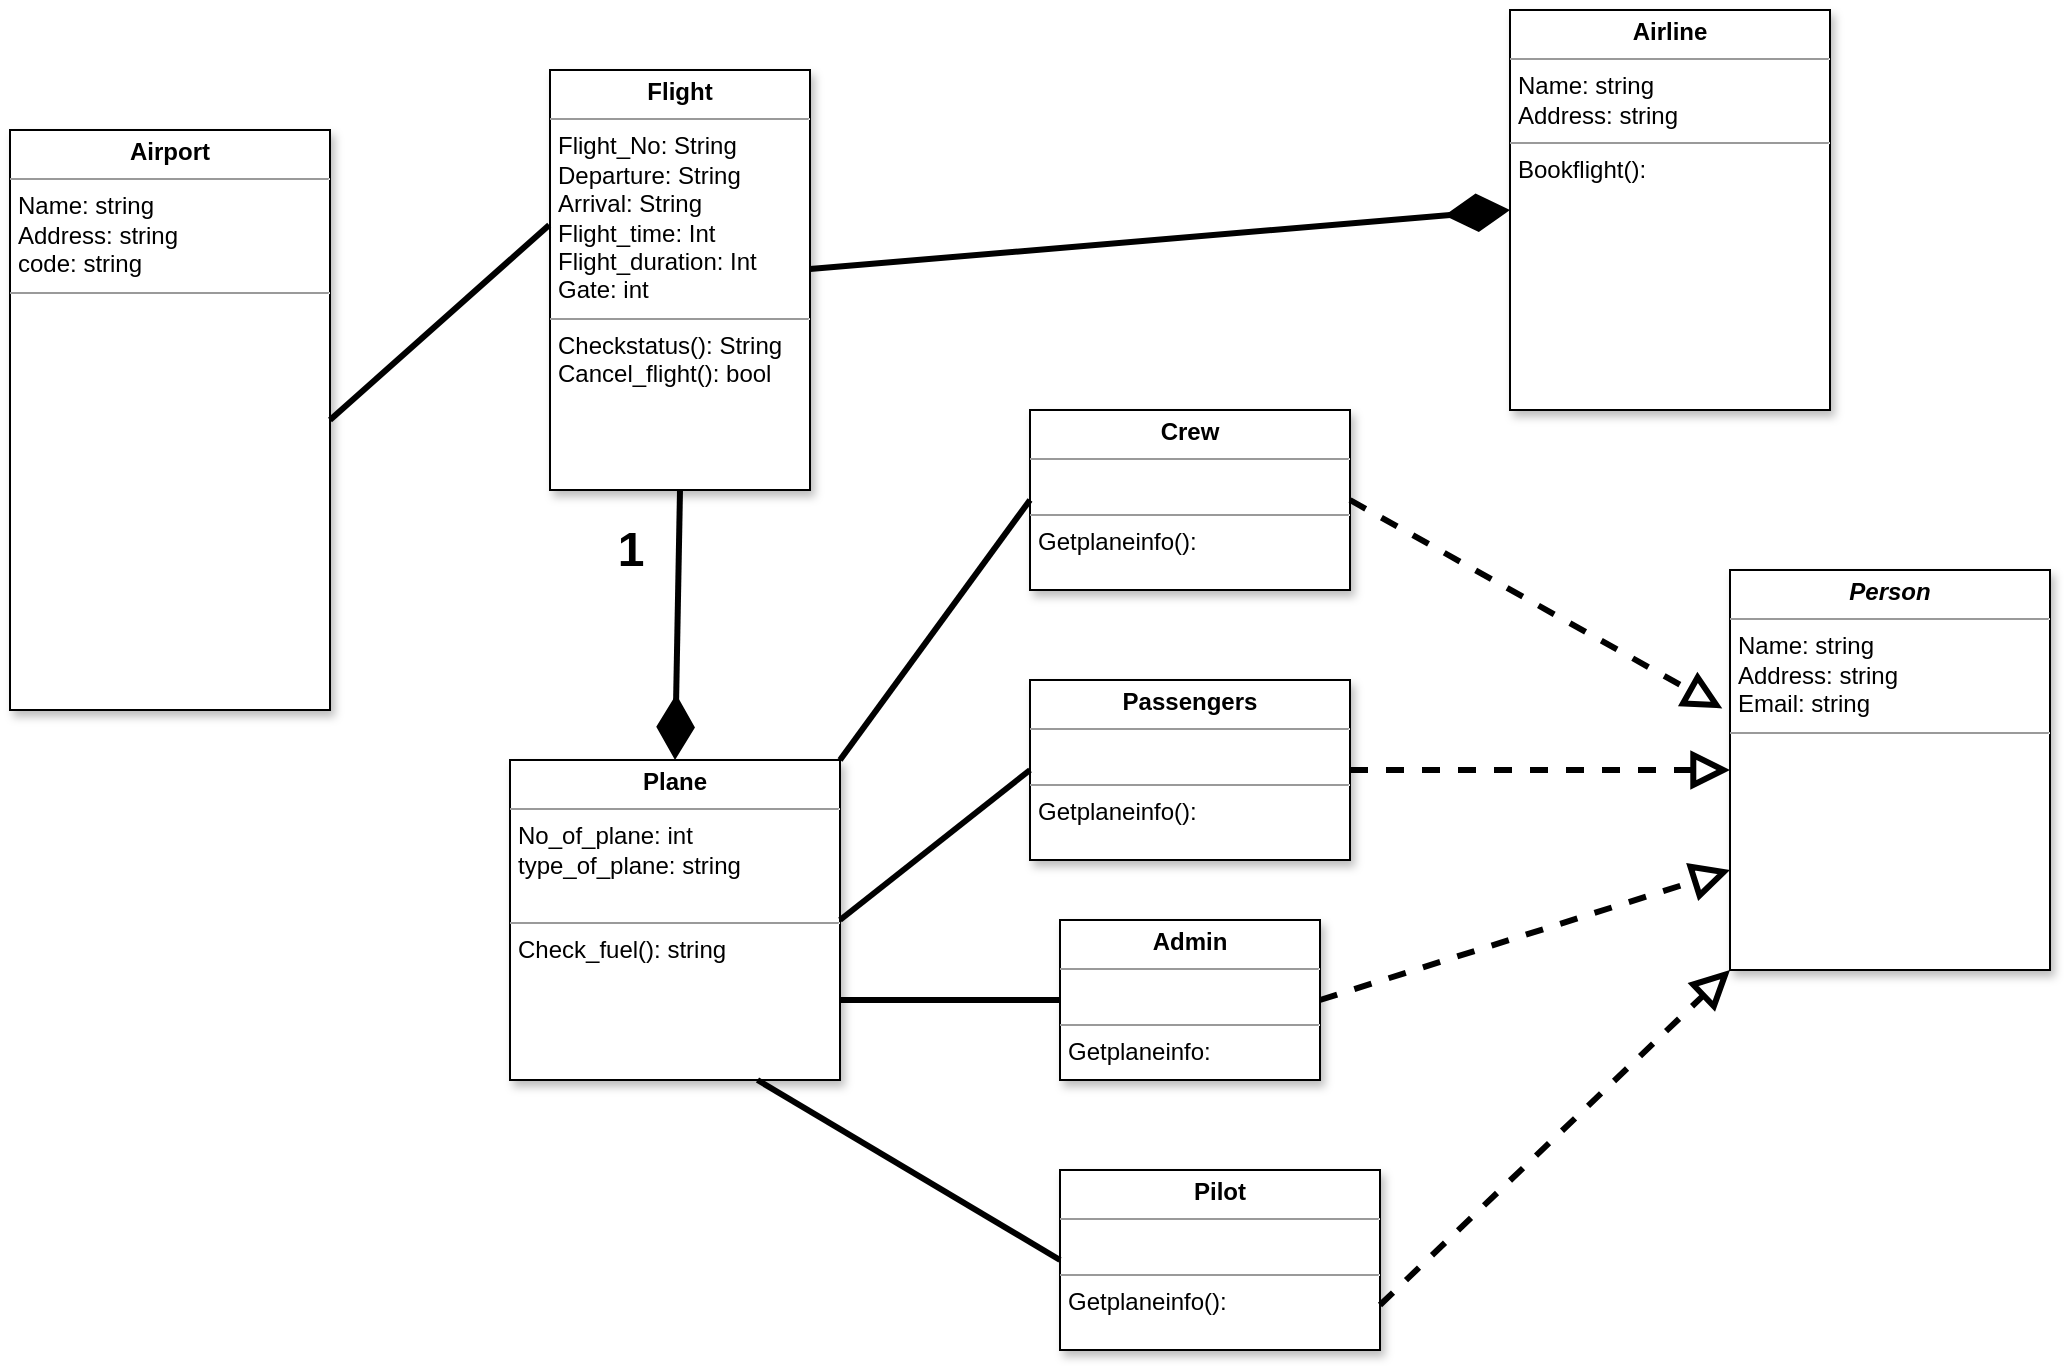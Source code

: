 <mxfile version="20.2.8" type="device"><diagram id="Dm3Nvne-rdQ8skXRcaJL" name="Page-1"><mxGraphModel dx="1870" dy="708" grid="1" gridSize="10" guides="1" tooltips="1" connect="1" arrows="1" fold="1" page="1" pageScale="1" pageWidth="827" pageHeight="1169" math="0" shadow="0"><root><mxCell id="0"/><mxCell id="1" parent="0"/><mxCell id="_Rtg-3gWeQIS0KsycKrD-5" value="&lt;p style=&quot;margin:0px;margin-top:4px;text-align:center;&quot;&gt;&lt;b&gt;Flight&lt;/b&gt;&lt;/p&gt;&lt;hr size=&quot;1&quot;&gt;&lt;p style=&quot;margin:0px;margin-left:4px;&quot;&gt;Flight_No: String&amp;nbsp;&lt;/p&gt;&lt;p style=&quot;margin:0px;margin-left:4px;&quot;&gt;Departure: String&lt;/p&gt;&lt;p style=&quot;margin:0px;margin-left:4px;&quot;&gt;Arrival: String&lt;/p&gt;&lt;p style=&quot;margin:0px;margin-left:4px;&quot;&gt;Flight_time: Int&lt;/p&gt;&lt;p style=&quot;margin:0px;margin-left:4px;&quot;&gt;Flight_duration: Int&lt;/p&gt;&lt;p style=&quot;margin:0px;margin-left:4px;&quot;&gt;Gate: int&lt;/p&gt;&lt;hr size=&quot;1&quot;&gt;&lt;p style=&quot;margin:0px;margin-left:4px;&quot;&gt;&lt;span style=&quot;background-color: initial;&quot;&gt;Checkstatus(): String&lt;/span&gt;&lt;/p&gt;&lt;p style=&quot;margin:0px;margin-left:4px;&quot;&gt;&lt;span style=&quot;background-color: initial;&quot;&gt;Cancel_flight(): bool&lt;/span&gt;&lt;br&gt;&lt;/p&gt;&lt;p style=&quot;margin:0px;margin-left:4px;&quot;&gt;&lt;span style=&quot;background-color: initial;&quot;&gt;&lt;br&gt;&lt;/span&gt;&lt;/p&gt;&lt;p style=&quot;margin:0px;margin-left:4px;&quot;&gt;&lt;br&gt;&lt;/p&gt;" style="verticalAlign=top;align=left;overflow=fill;fontSize=12;fontFamily=Helvetica;html=1;shadow=1;" vertex="1" parent="1"><mxGeometry x="-530" y="80" width="130" height="210" as="geometry"/></mxCell><mxCell id="_Rtg-3gWeQIS0KsycKrD-25" value="&lt;p style=&quot;margin:0px;margin-top:4px;text-align:center;&quot;&gt;&lt;b&gt;Plane&lt;/b&gt;&lt;/p&gt;&lt;hr size=&quot;1&quot;&gt;&lt;p style=&quot;margin:0px;margin-left:4px;&quot;&gt;No_of_plane: int&lt;/p&gt;&lt;p style=&quot;margin:0px;margin-left:4px;&quot;&gt;type_of_plane: string&lt;/p&gt;&lt;p style=&quot;margin:0px;margin-left:4px;&quot;&gt;&lt;br&gt;&lt;/p&gt;&lt;hr size=&quot;1&quot;&gt;&lt;p style=&quot;margin:0px;margin-left:4px;&quot;&gt;Check_fuel(): string&lt;/p&gt;&lt;p style=&quot;margin:0px;margin-left:4px;&quot;&gt;&lt;br&gt;&lt;/p&gt;" style="verticalAlign=top;align=left;overflow=fill;fontSize=12;fontFamily=Helvetica;html=1;shadow=1;" vertex="1" parent="1"><mxGeometry x="-550" y="425" width="165" height="160" as="geometry"/></mxCell><mxCell id="_Rtg-3gWeQIS0KsycKrD-34" value="&lt;p style=&quot;margin:0px;margin-top:4px;text-align:center;&quot;&gt;&lt;b&gt;Crew&lt;/b&gt;&lt;/p&gt;&lt;hr size=&quot;1&quot;&gt;&lt;p style=&quot;margin:0px;margin-left:4px;&quot;&gt;&lt;br&gt;&lt;/p&gt;&lt;hr size=&quot;1&quot;&gt;&lt;p style=&quot;margin:0px;margin-left:4px;&quot;&gt;Getplaneinfo():&amp;nbsp;&lt;/p&gt;" style="verticalAlign=top;align=left;overflow=fill;fontSize=12;fontFamily=Helvetica;html=1;shadow=1;" vertex="1" parent="1"><mxGeometry x="-290" y="250" width="160" height="90" as="geometry"/></mxCell><mxCell id="_Rtg-3gWeQIS0KsycKrD-35" value="&lt;p style=&quot;margin:0px;margin-top:4px;text-align:center;&quot;&gt;&lt;b&gt;Passengers&lt;/b&gt;&lt;/p&gt;&lt;hr size=&quot;1&quot;&gt;&lt;p style=&quot;margin:0px;margin-left:4px;&quot;&gt;&lt;br&gt;&lt;/p&gt;&lt;hr size=&quot;1&quot;&gt;&lt;p style=&quot;margin:0px;margin-left:4px;&quot;&gt;Getplaneinfo():&lt;/p&gt;" style="verticalAlign=top;align=left;overflow=fill;fontSize=12;fontFamily=Helvetica;html=1;shadow=1;" vertex="1" parent="1"><mxGeometry x="-290" y="385" width="160" height="90" as="geometry"/></mxCell><mxCell id="_Rtg-3gWeQIS0KsycKrD-36" value="&lt;p style=&quot;margin:0px;margin-top:4px;text-align:center;&quot;&gt;&lt;b&gt;Admin&lt;/b&gt;&lt;/p&gt;&lt;hr size=&quot;1&quot;&gt;&lt;p style=&quot;margin:0px;margin-left:4px;&quot;&gt;&lt;br&gt;&lt;/p&gt;&lt;hr size=&quot;1&quot;&gt;&lt;p style=&quot;margin:0px;margin-left:4px;&quot;&gt;Getplaneinfo:&lt;/p&gt;" style="verticalAlign=top;align=left;overflow=fill;fontSize=12;fontFamily=Helvetica;html=1;shadow=1;" vertex="1" parent="1"><mxGeometry x="-275" y="505" width="130" height="80" as="geometry"/></mxCell><mxCell id="_Rtg-3gWeQIS0KsycKrD-39" value="" style="endArrow=none;html=1;rounded=0;exitX=1;exitY=0;exitDx=0;exitDy=0;entryX=0;entryY=0.5;entryDx=0;entryDy=0;strokeWidth=3;" edge="1" parent="1" source="_Rtg-3gWeQIS0KsycKrD-25" target="_Rtg-3gWeQIS0KsycKrD-34"><mxGeometry width="50" height="50" relative="1" as="geometry"><mxPoint x="-500" y="250" as="sourcePoint"/><mxPoint x="-450" y="200" as="targetPoint"/></mxGeometry></mxCell><mxCell id="_Rtg-3gWeQIS0KsycKrD-40" value="" style="endArrow=none;html=1;rounded=0;entryX=0;entryY=0.5;entryDx=0;entryDy=0;exitX=1;exitY=0.5;exitDx=0;exitDy=0;strokeWidth=3;" edge="1" parent="1" source="_Rtg-3gWeQIS0KsycKrD-25" target="_Rtg-3gWeQIS0KsycKrD-35"><mxGeometry width="50" height="50" relative="1" as="geometry"><mxPoint x="-500" y="250" as="sourcePoint"/><mxPoint x="-450" y="200" as="targetPoint"/></mxGeometry></mxCell><mxCell id="_Rtg-3gWeQIS0KsycKrD-41" value="" style="endArrow=none;html=1;rounded=0;entryX=0;entryY=0.5;entryDx=0;entryDy=0;exitX=1;exitY=0.75;exitDx=0;exitDy=0;strokeWidth=3;" edge="1" parent="1" source="_Rtg-3gWeQIS0KsycKrD-25" target="_Rtg-3gWeQIS0KsycKrD-36"><mxGeometry width="50" height="50" relative="1" as="geometry"><mxPoint x="-500" y="250" as="sourcePoint"/><mxPoint x="-450" y="200" as="targetPoint"/></mxGeometry></mxCell><mxCell id="_Rtg-3gWeQIS0KsycKrD-45" value="&lt;p style=&quot;margin:0px;margin-top:4px;text-align:center;&quot;&gt;&lt;b&gt;Airport&lt;/b&gt;&lt;/p&gt;&lt;hr size=&quot;1&quot;&gt;&lt;p style=&quot;margin:0px;margin-left:4px;&quot;&gt;Name: string&lt;/p&gt;&lt;p style=&quot;margin:0px;margin-left:4px;&quot;&gt;Address: string&lt;/p&gt;&lt;p style=&quot;margin:0px;margin-left:4px;&quot;&gt;code: string&lt;/p&gt;&lt;hr size=&quot;1&quot;&gt;&lt;p style=&quot;margin:0px;margin-left:4px;&quot;&gt;&lt;br&gt;&lt;/p&gt;" style="verticalAlign=top;align=left;overflow=fill;fontSize=12;fontFamily=Helvetica;html=1;shadow=1;" vertex="1" parent="1"><mxGeometry x="-800" y="110" width="160" height="290" as="geometry"/></mxCell><mxCell id="_Rtg-3gWeQIS0KsycKrD-47" value="" style="endArrow=none;html=1;rounded=0;exitX=1;exitY=0.5;exitDx=0;exitDy=0;entryX=-0.003;entryY=0.369;entryDx=0;entryDy=0;entryPerimeter=0;strokeWidth=3;" edge="1" parent="1" source="_Rtg-3gWeQIS0KsycKrD-45" target="_Rtg-3gWeQIS0KsycKrD-5"><mxGeometry width="50" height="50" relative="1" as="geometry"><mxPoint x="-550" y="210" as="sourcePoint"/><mxPoint x="-500" y="160" as="targetPoint"/></mxGeometry></mxCell><mxCell id="_Rtg-3gWeQIS0KsycKrD-56" value="&lt;p style=&quot;margin:0px;margin-top:4px;text-align:center;&quot;&gt;&lt;b&gt;Pilot&lt;/b&gt;&lt;/p&gt;&lt;hr size=&quot;1&quot;&gt;&lt;p style=&quot;margin:0px;margin-left:4px;&quot;&gt;&lt;br&gt;&lt;/p&gt;&lt;hr size=&quot;1&quot;&gt;&lt;p style=&quot;margin:0px;margin-left:4px;&quot;&gt;Getplaneinfo():&lt;/p&gt;" style="verticalAlign=top;align=left;overflow=fill;fontSize=12;fontFamily=Helvetica;html=1;shadow=1;" vertex="1" parent="1"><mxGeometry x="-275" y="630" width="160" height="90" as="geometry"/></mxCell><mxCell id="_Rtg-3gWeQIS0KsycKrD-57" value="" style="endArrow=none;html=1;rounded=0;entryX=0;entryY=0.5;entryDx=0;entryDy=0;exitX=0.75;exitY=1;exitDx=0;exitDy=0;strokeWidth=3;" edge="1" parent="1" source="_Rtg-3gWeQIS0KsycKrD-25" target="_Rtg-3gWeQIS0KsycKrD-56"><mxGeometry width="50" height="50" relative="1" as="geometry"><mxPoint x="-490" y="510" as="sourcePoint"/><mxPoint x="-440" y="460" as="targetPoint"/></mxGeometry></mxCell><mxCell id="_Rtg-3gWeQIS0KsycKrD-60" value="&lt;p style=&quot;margin:0px;margin-top:4px;text-align:center;&quot;&gt;&lt;b&gt;&lt;i&gt;Person&lt;/i&gt;&lt;/b&gt;&lt;/p&gt;&lt;hr size=&quot;1&quot;&gt;&lt;p style=&quot;margin:0px;margin-left:4px;&quot;&gt;Name: string&lt;/p&gt;&lt;p style=&quot;margin:0px;margin-left:4px;&quot;&gt;Address: string&amp;nbsp;&lt;/p&gt;&lt;p style=&quot;margin:0px;margin-left:4px;&quot;&gt;Email: string&lt;/p&gt;&lt;hr size=&quot;1&quot;&gt;&lt;p style=&quot;margin:0px;margin-left:4px;&quot;&gt;&lt;br&gt;&lt;/p&gt;" style="verticalAlign=top;align=left;overflow=fill;fontSize=12;fontFamily=Helvetica;html=1;shadow=1;" vertex="1" parent="1"><mxGeometry x="60" y="330" width="160" height="200" as="geometry"/></mxCell><mxCell id="_Rtg-3gWeQIS0KsycKrD-64" value="" style="endArrow=block;dashed=1;endFill=0;endSize=12;html=1;rounded=0;strokeWidth=3;entryX=-0.024;entryY=0.346;entryDx=0;entryDy=0;entryPerimeter=0;exitX=1;exitY=0.5;exitDx=0;exitDy=0;" edge="1" parent="1" source="_Rtg-3gWeQIS0KsycKrD-34" target="_Rtg-3gWeQIS0KsycKrD-60"><mxGeometry width="160" relative="1" as="geometry"><mxPoint x="-230" y="380" as="sourcePoint"/><mxPoint x="-70" y="380" as="targetPoint"/></mxGeometry></mxCell><mxCell id="_Rtg-3gWeQIS0KsycKrD-66" value="" style="endArrow=block;dashed=1;endFill=0;endSize=12;html=1;rounded=0;strokeWidth=3;entryX=0;entryY=0.5;entryDx=0;entryDy=0;exitX=1;exitY=0.5;exitDx=0;exitDy=0;" edge="1" parent="1" source="_Rtg-3gWeQIS0KsycKrD-35" target="_Rtg-3gWeQIS0KsycKrD-60"><mxGeometry width="160" relative="1" as="geometry"><mxPoint x="-230" y="380" as="sourcePoint"/><mxPoint x="-70" y="380" as="targetPoint"/></mxGeometry></mxCell><mxCell id="_Rtg-3gWeQIS0KsycKrD-67" value="" style="endArrow=block;dashed=1;endFill=0;endSize=12;html=1;rounded=0;strokeWidth=3;entryX=0;entryY=0.75;entryDx=0;entryDy=0;exitX=1;exitY=0.5;exitDx=0;exitDy=0;" edge="1" parent="1" source="_Rtg-3gWeQIS0KsycKrD-36" target="_Rtg-3gWeQIS0KsycKrD-60"><mxGeometry width="160" relative="1" as="geometry"><mxPoint x="-230" y="380" as="sourcePoint"/><mxPoint x="-70" y="380" as="targetPoint"/></mxGeometry></mxCell><mxCell id="_Rtg-3gWeQIS0KsycKrD-68" value="" style="endArrow=block;dashed=1;endFill=0;endSize=12;html=1;rounded=0;strokeWidth=3;entryX=0;entryY=1;entryDx=0;entryDy=0;exitX=1;exitY=0.75;exitDx=0;exitDy=0;" edge="1" parent="1" source="_Rtg-3gWeQIS0KsycKrD-56" target="_Rtg-3gWeQIS0KsycKrD-60"><mxGeometry width="160" relative="1" as="geometry"><mxPoint x="-230" y="380" as="sourcePoint"/><mxPoint x="-70" y="380" as="targetPoint"/></mxGeometry></mxCell><mxCell id="_Rtg-3gWeQIS0KsycKrD-71" value="" style="endArrow=diamondThin;endFill=1;endSize=24;html=1;rounded=0;strokeWidth=3;exitX=0.5;exitY=1;exitDx=0;exitDy=0;entryX=0.5;entryY=0;entryDx=0;entryDy=0;" edge="1" parent="1" source="_Rtg-3gWeQIS0KsycKrD-5" target="_Rtg-3gWeQIS0KsycKrD-25"><mxGeometry width="160" relative="1" as="geometry"><mxPoint x="-520" y="380" as="sourcePoint"/><mxPoint x="-360" y="380" as="targetPoint"/></mxGeometry></mxCell><mxCell id="_Rtg-3gWeQIS0KsycKrD-72" value="&lt;font size=&quot;1&quot; style=&quot;&quot;&gt;&lt;b style=&quot;font-size: 24px;&quot;&gt;1&lt;/b&gt;&lt;/font&gt;" style="text;html=1;align=center;verticalAlign=middle;resizable=0;points=[];autosize=1;strokeColor=none;fillColor=none;" vertex="1" parent="1"><mxGeometry x="-510" y="300" width="40" height="40" as="geometry"/></mxCell><mxCell id="_Rtg-3gWeQIS0KsycKrD-74" value="&lt;p style=&quot;margin:0px;margin-top:4px;text-align:center;&quot;&gt;&lt;b&gt;Airline&lt;/b&gt;&lt;/p&gt;&lt;hr size=&quot;1&quot;&gt;&lt;p style=&quot;margin:0px;margin-left:4px;&quot;&gt;Name: string&amp;nbsp;&lt;/p&gt;&lt;p style=&quot;margin:0px;margin-left:4px;&quot;&gt;Address: string&lt;/p&gt;&lt;hr size=&quot;1&quot;&gt;&lt;p style=&quot;margin:0px;margin-left:4px;&quot;&gt;Bookflight():&amp;nbsp;&lt;/p&gt;" style="verticalAlign=top;align=left;overflow=fill;fontSize=12;fontFamily=Helvetica;html=1;shadow=1;" vertex="1" parent="1"><mxGeometry x="-50" y="50" width="160" height="200" as="geometry"/></mxCell><mxCell id="_Rtg-3gWeQIS0KsycKrD-75" value="" style="endArrow=diamondThin;endFill=1;endSize=24;html=1;rounded=0;strokeWidth=3;fontSize=24;entryX=0;entryY=0.5;entryDx=0;entryDy=0;" edge="1" parent="1" source="_Rtg-3gWeQIS0KsycKrD-5" target="_Rtg-3gWeQIS0KsycKrD-74"><mxGeometry width="160" relative="1" as="geometry"><mxPoint x="-250" y="240" as="sourcePoint"/><mxPoint x="-90" y="240" as="targetPoint"/></mxGeometry></mxCell></root></mxGraphModel></diagram></mxfile>